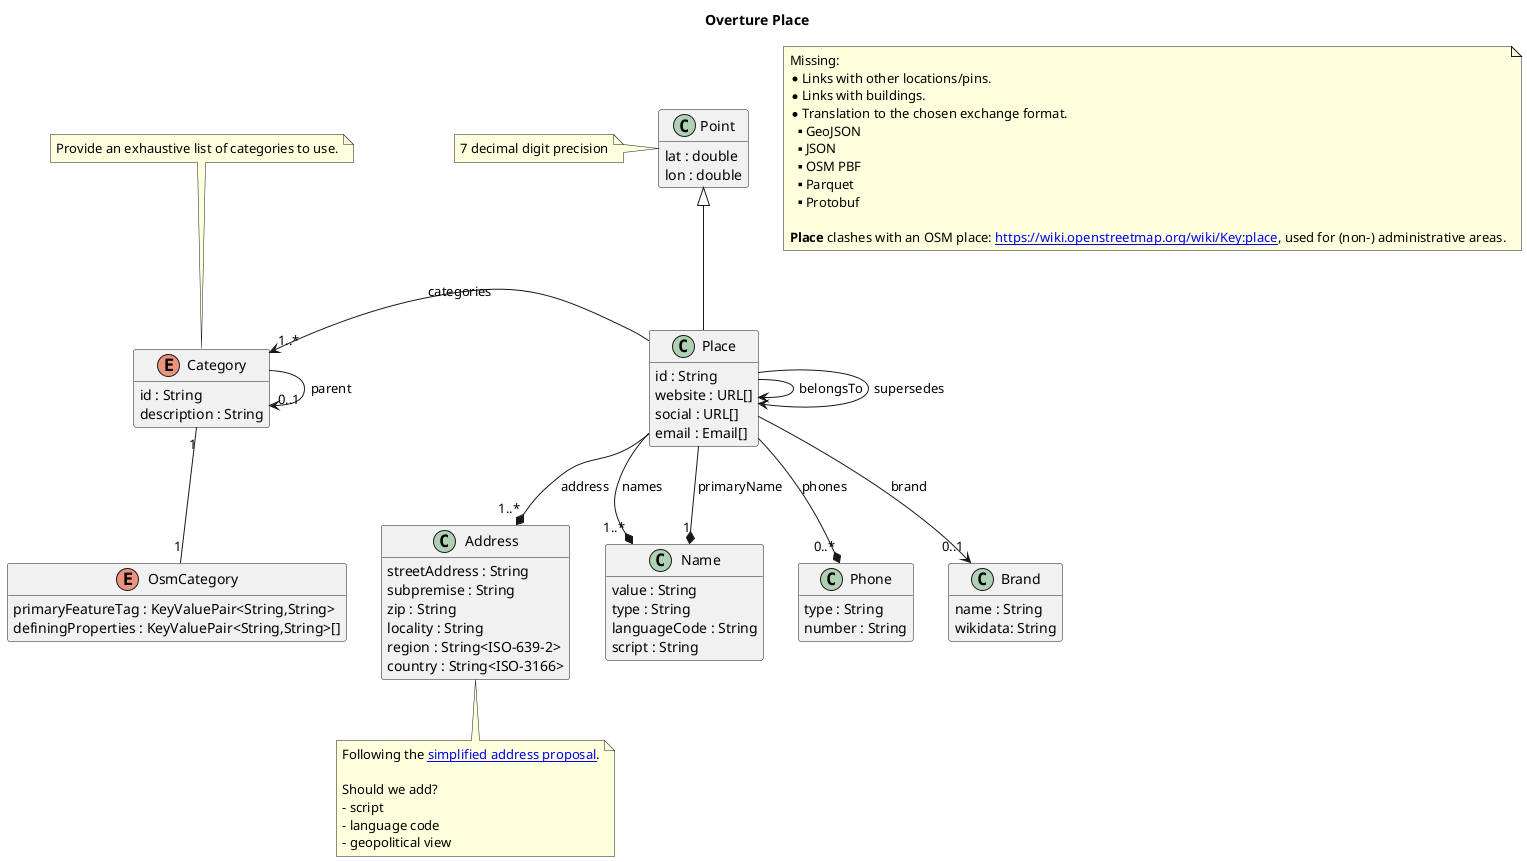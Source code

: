 @startuml Overture Place

hide empty members

title Overture Place

note as N
Missing:
* Links with other locations/pins.
* Links with buildings.
* Translation to the chosen exchange format.
** GeoJSON
** JSON
** OSM PBF
** Parquet
** Protobuf

**Place** clashes with an OSM place: [[https://wiki.openstreetmap.org/wiki/Key:place]], used for (non-) administrative areas.
end note

class Place {
    id : String
    website : URL[]
    social : URL[]
    email : Email[]
}

note left of Place::ID
Data type dependent on GERS spec.
end note

enum Category {
    id : String
    description : String
}

enum OsmCategory {
    primaryFeatureTag : KeyValuePair<String,String>
    definingProperties : KeyValuePair<String,String>[]
}

Category "1" -- "1" OsmCategory


' enum OvertureCategory

note top of Category
Provide an exhaustive list of categories to use.
end note

class Address {
    streetAddress : String
    subpremise : String
    zip : String
    locality : String
    region : String<ISO-639-2>
    country : String<ISO-3166>

    ' houseNumber : String
    ' unit : String
    ' street : String
    ' city : String
    ' neighbourhood : String
    ' region: String
    ' subRegion: String
    ' country : String
    ' postalCode: String
}

note bottom of Address
Following the [[https://microsoft.sharepoint.com/:w:/r/teams/Overture/Shared%20Documents/Places%20Workstream/Meta%20-%20Address%20Schema%20for%20Overture.docx?d=wfa5c2efb03c14c12b5997e435a619681&csf=1&web=1&e=jqauNP simplified address proposal]].

Should we add?
- script
- language code
- geopolitical view
end note

class Point {
    lat : double
    lon : double
}

note left of Point
7 decimal digit precision
end note

class Name {
    value : String
    type : String
    languageCode : String
    script : String
}

class Phone {
    type : String
    number : String
}

class Brand {
    name : String
    wikidata: String
}

Place --* "1..*" Address : address
Place -up-|> Point
Place --* "1..*" Name : names
Place --* "1" Name : primaryName
Place --* "0..*" Phone : phones
Place --> "0..1" Brand : brand
Place -> Place : belongsTo
Place -> Place : supersedes
Place -left-> "1..*" Category : categories

Category --> "0..1" Category : parent
' OvertureCategory -[hidden]- Category

@enduml